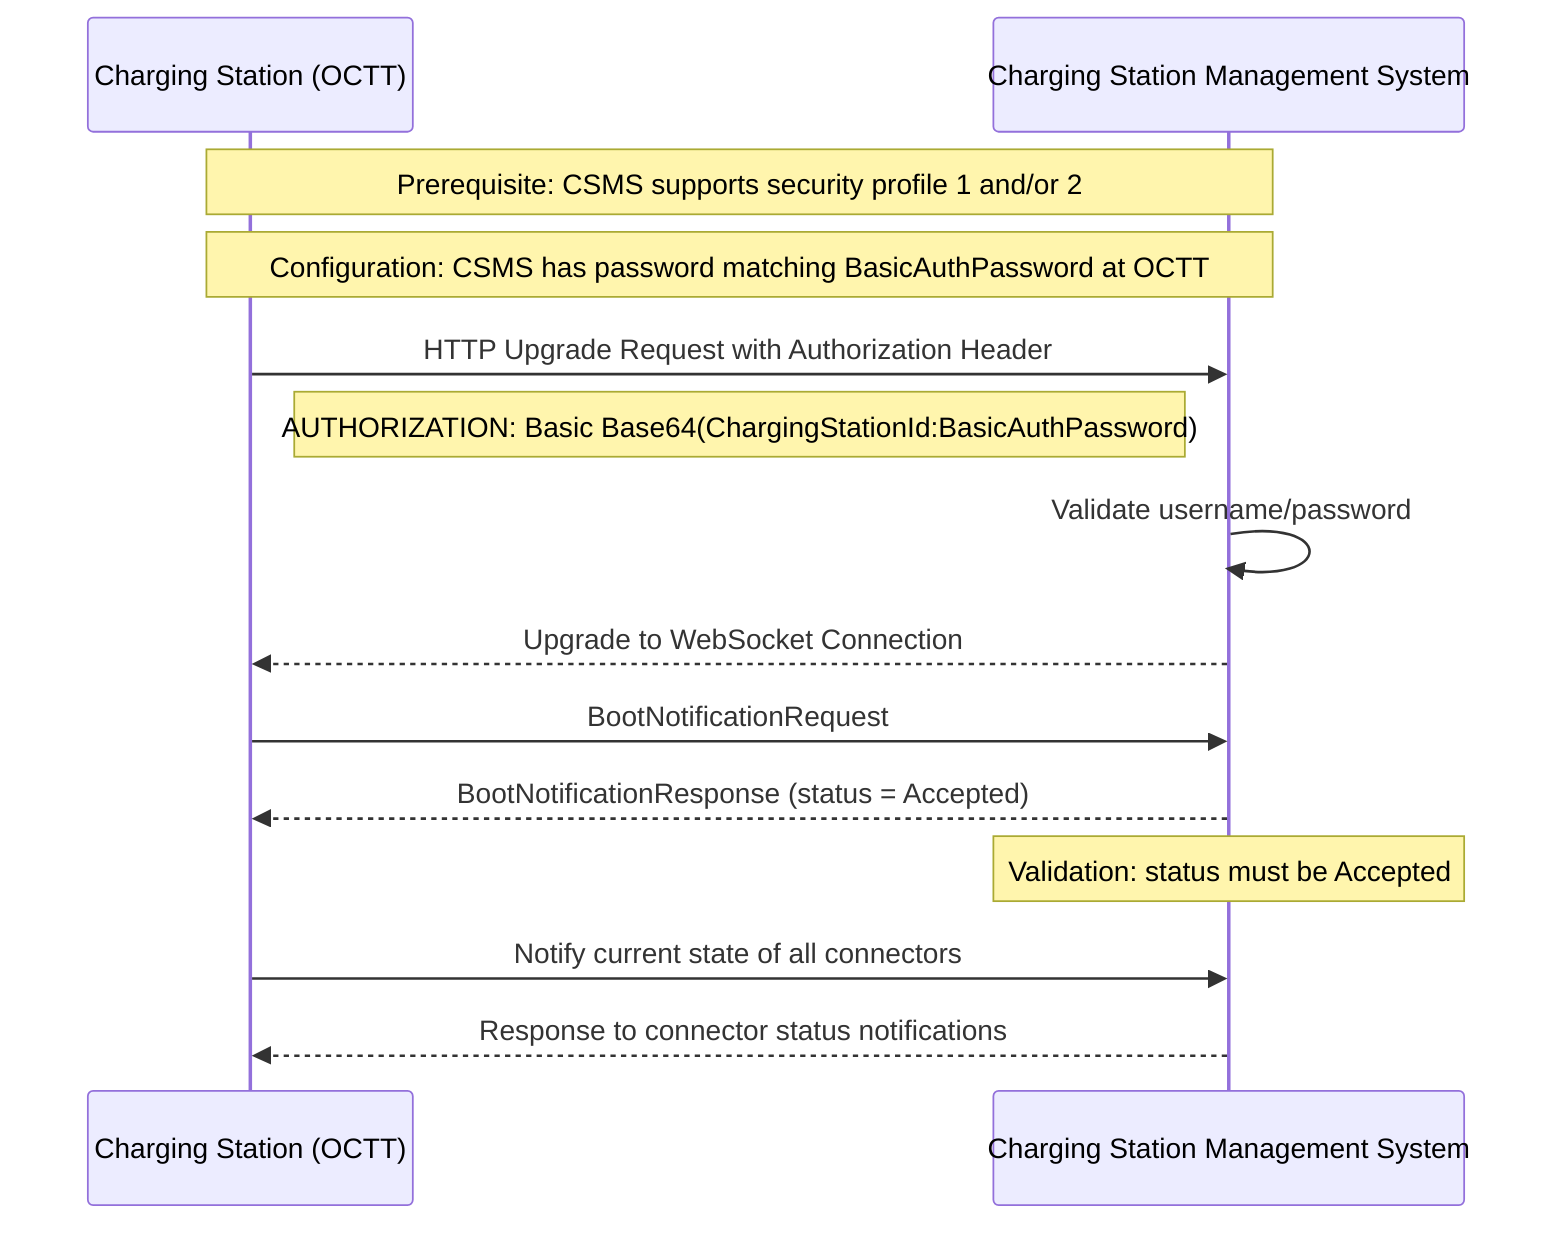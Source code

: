 sequenceDiagram
    participant CS as Charging Station (OCTT)
    participant CSMS as Charging Station Management System

    Note over CS,CSMS: Prerequisite: CSMS supports security profile 1 and/or 2
    Note over CS,CSMS: Configuration: CSMS has password matching BasicAuthPassword at OCTT

    CS->>CSMS: HTTP Upgrade Request with Authorization Header
    Note right of CS: AUTHORIZATION: Basic Base64(ChargingStationId:BasicAuthPassword)

    CSMS->>CSMS: Validate username/password
    CSMS-->>CS: Upgrade to WebSocket Connection

    CS->>CSMS: BootNotificationRequest
    CSMS-->>CS: BootNotificationResponse (status = Accepted)
    Note over CSMS: Validation: status must be Accepted

    CS->>CSMS: Notify current state of all connectors
    CSMS-->>CS: Response to connector status notifications